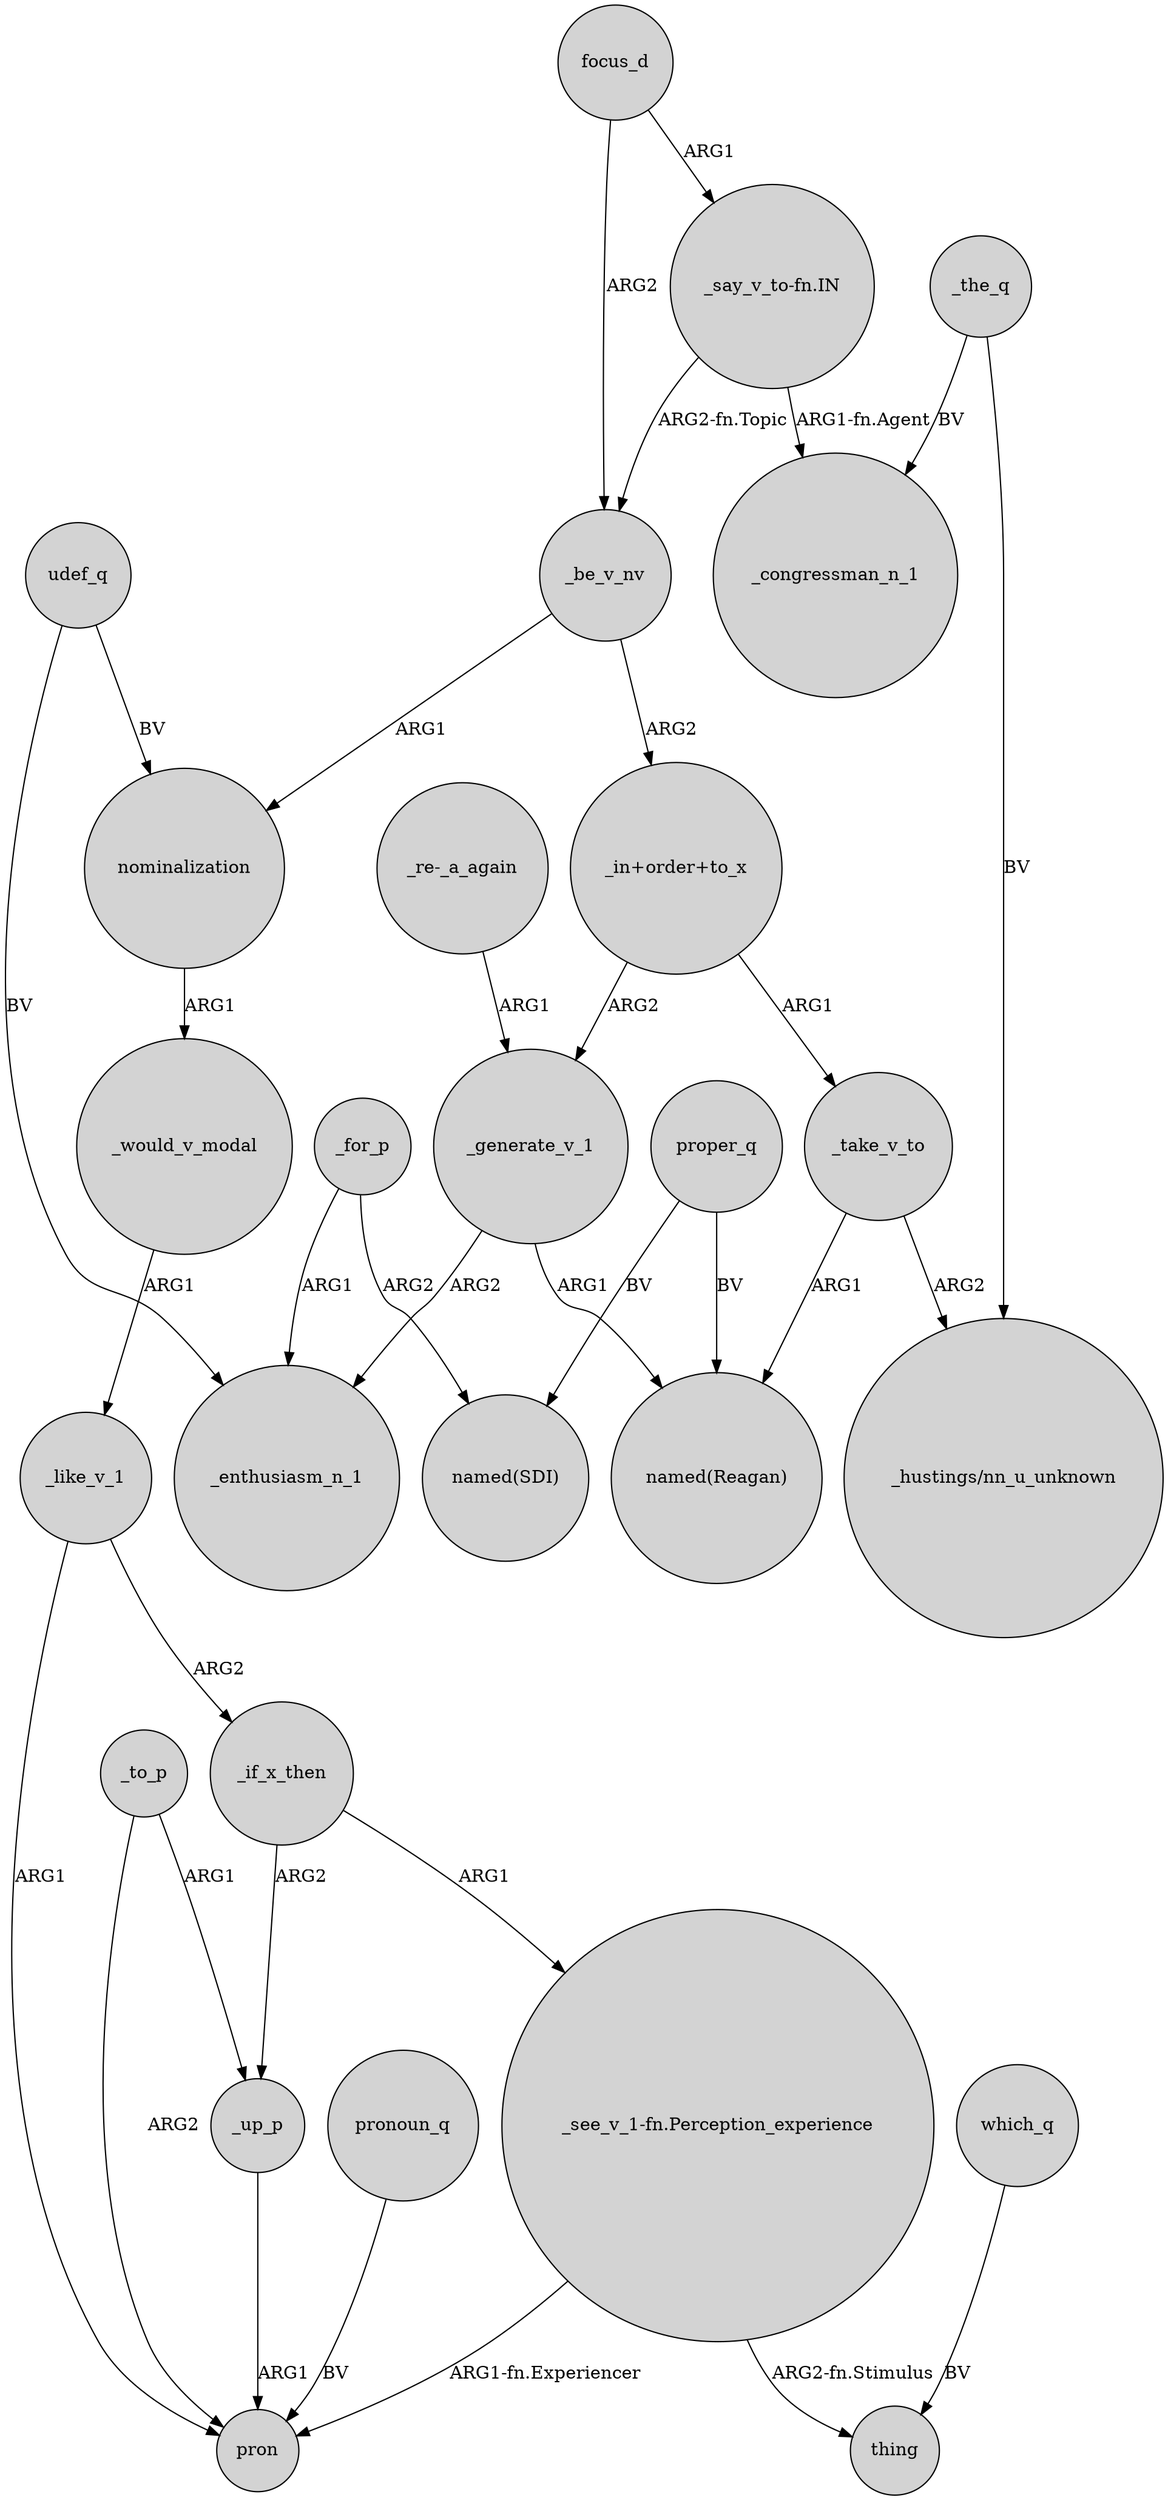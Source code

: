 digraph {
	node [shape=circle style=filled]
	_like_v_1 -> _if_x_then [label=ARG2]
	_the_q -> _congressman_n_1 [label=BV]
	"_see_v_1-fn.Perception_experience" -> pron [label="ARG1-fn.Experiencer"]
	_if_x_then -> "_see_v_1-fn.Perception_experience" [label=ARG1]
	_like_v_1 -> pron [label=ARG1]
	nominalization -> _would_v_modal [label=ARG1]
	_for_p -> "named(SDI)" [label=ARG2]
	udef_q -> _enthusiasm_n_1 [label=BV]
	_generate_v_1 -> "named(Reagan)" [label=ARG1]
	"_re-_a_again" -> _generate_v_1 [label=ARG1]
	focus_d -> "_say_v_to-fn.IN" [label=ARG1]
	_to_p -> _up_p [label=ARG1]
	_would_v_modal -> _like_v_1 [label=ARG1]
	pronoun_q -> pron [label=BV]
	_if_x_then -> _up_p [label=ARG2]
	_take_v_to -> "named(Reagan)" [label=ARG1]
	_be_v_nv -> nominalization [label=ARG1]
	focus_d -> _be_v_nv [label=ARG2]
	"_say_v_to-fn.IN" -> _be_v_nv [label="ARG2-fn.Topic"]
	_be_v_nv -> "_in+order+to_x" [label=ARG2]
	udef_q -> nominalization [label=BV]
	"_in+order+to_x" -> _take_v_to [label=ARG1]
	proper_q -> "named(Reagan)" [label=BV]
	_generate_v_1 -> _enthusiasm_n_1 [label=ARG2]
	_for_p -> _enthusiasm_n_1 [label=ARG1]
	_the_q -> "_hustings/nn_u_unknown" [label=BV]
	"_in+order+to_x" -> _generate_v_1 [label=ARG2]
	"_say_v_to-fn.IN" -> _congressman_n_1 [label="ARG1-fn.Agent"]
	_to_p -> pron [label=ARG2]
	proper_q -> "named(SDI)" [label=BV]
	_up_p -> pron [label=ARG1]
	"_see_v_1-fn.Perception_experience" -> thing [label="ARG2-fn.Stimulus"]
	_take_v_to -> "_hustings/nn_u_unknown" [label=ARG2]
	which_q -> thing [label=BV]
}
